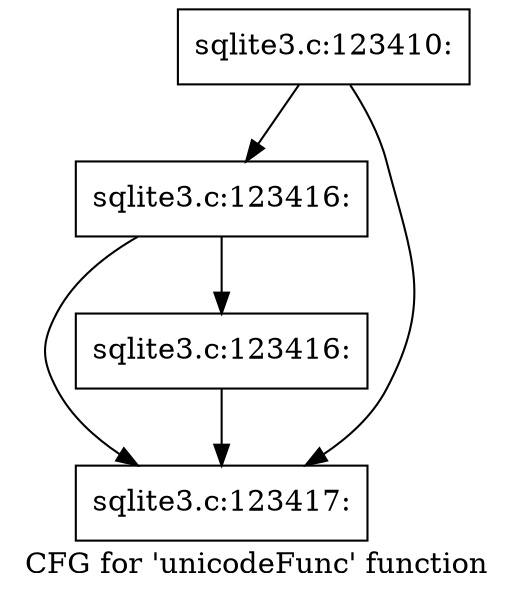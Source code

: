 digraph "CFG for 'unicodeFunc' function" {
	label="CFG for 'unicodeFunc' function";

	Node0x55c0f791fdf0 [shape=record,label="{sqlite3.c:123410:}"];
	Node0x55c0f791fdf0 -> Node0x55c0f7922090;
	Node0x55c0f791fdf0 -> Node0x55c0f7922040;
	Node0x55c0f7922090 [shape=record,label="{sqlite3.c:123416:}"];
	Node0x55c0f7922090 -> Node0x55c0f7921ff0;
	Node0x55c0f7922090 -> Node0x55c0f7922040;
	Node0x55c0f7921ff0 [shape=record,label="{sqlite3.c:123416:}"];
	Node0x55c0f7921ff0 -> Node0x55c0f7922040;
	Node0x55c0f7922040 [shape=record,label="{sqlite3.c:123417:}"];
}
